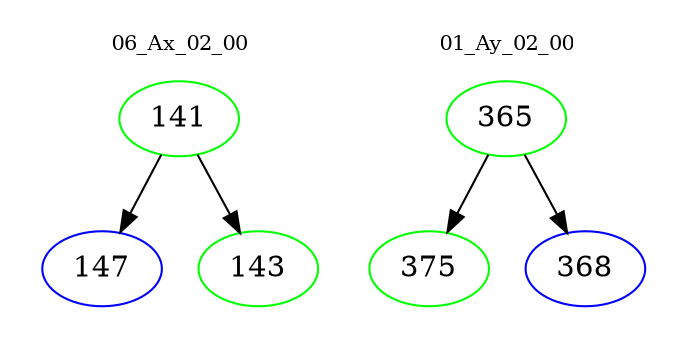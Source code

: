 digraph{
subgraph cluster_0 {
color = white
label = "06_Ax_02_00";
fontsize=10;
T0_141 [label="141", color="green"]
T0_141 -> T0_147 [color="black"]
T0_147 [label="147", color="blue"]
T0_141 -> T0_143 [color="black"]
T0_143 [label="143", color="green"]
}
subgraph cluster_1 {
color = white
label = "01_Ay_02_00";
fontsize=10;
T1_365 [label="365", color="green"]
T1_365 -> T1_375 [color="black"]
T1_375 [label="375", color="green"]
T1_365 -> T1_368 [color="black"]
T1_368 [label="368", color="blue"]
}
}

